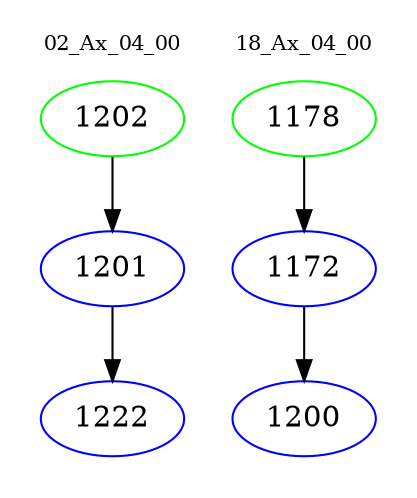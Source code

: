 digraph{
subgraph cluster_0 {
color = white
label = "02_Ax_04_00";
fontsize=10;
T0_1202 [label="1202", color="green"]
T0_1202 -> T0_1201 [color="black"]
T0_1201 [label="1201", color="blue"]
T0_1201 -> T0_1222 [color="black"]
T0_1222 [label="1222", color="blue"]
}
subgraph cluster_1 {
color = white
label = "18_Ax_04_00";
fontsize=10;
T1_1178 [label="1178", color="green"]
T1_1178 -> T1_1172 [color="black"]
T1_1172 [label="1172", color="blue"]
T1_1172 -> T1_1200 [color="black"]
T1_1200 [label="1200", color="blue"]
}
}
